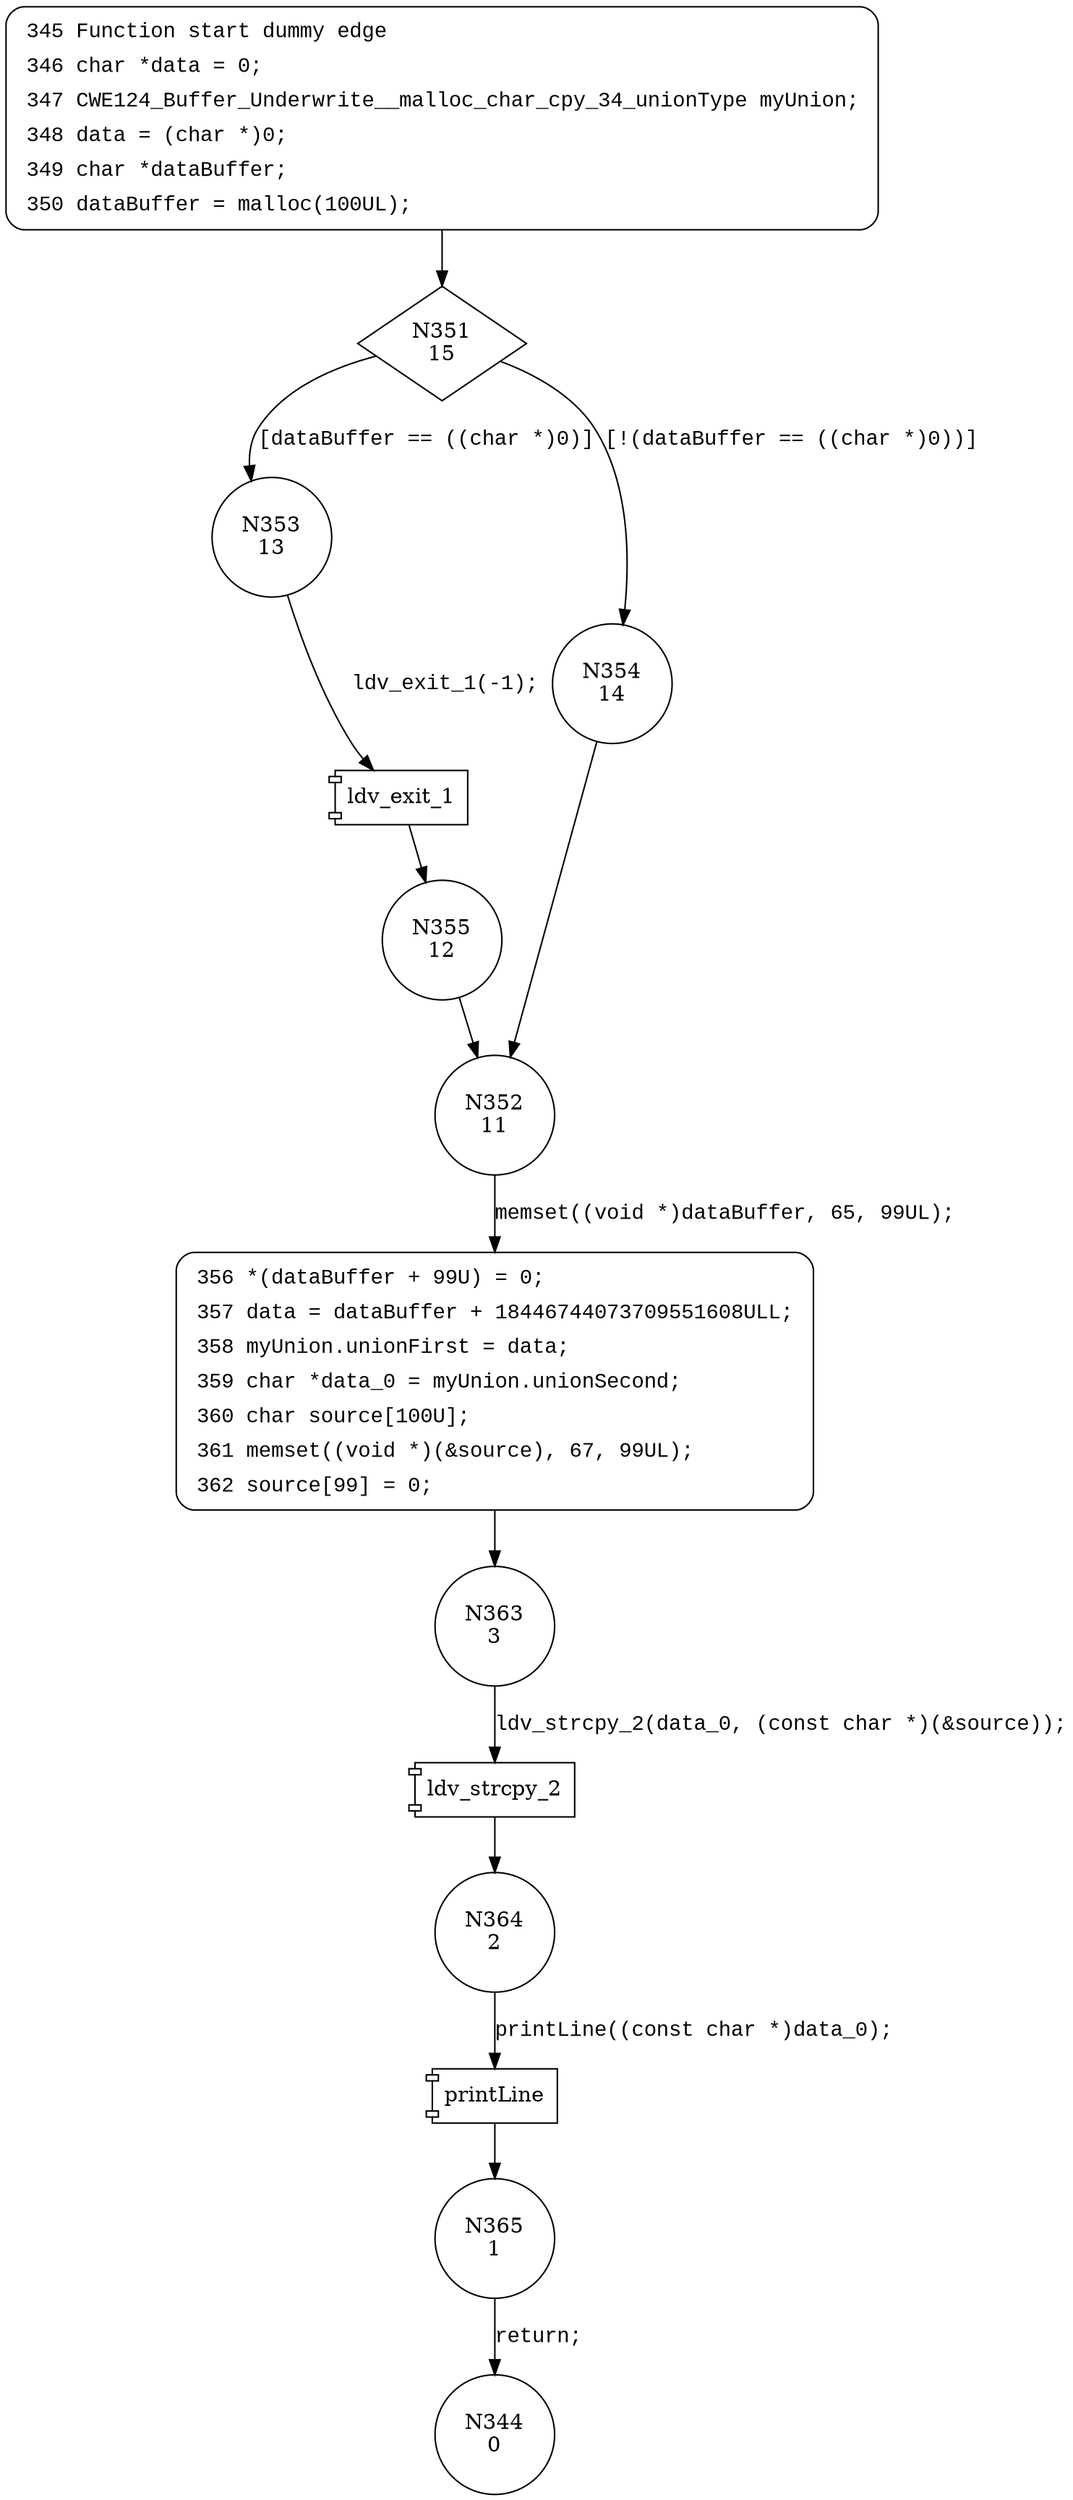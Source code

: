 digraph CWE124_Buffer_Underwrite__malloc_char_cpy_34_bad {
351 [shape="diamond" label="N351\n15"]
353 [shape="circle" label="N353\n13"]
354 [shape="circle" label="N354\n14"]
352 [shape="circle" label="N352\n11"]
356 [shape="circle" label="N356\n10"]
363 [shape="circle" label="N363\n3"]
364 [shape="circle" label="N364\n2"]
365 [shape="circle" label="N365\n1"]
355 [shape="circle" label="N355\n12"]
344 [shape="circle" label="N344\n0"]
345 [style="filled,bold" penwidth="1" fillcolor="white" fontname="Courier New" shape="Mrecord" label=<<table border="0" cellborder="0" cellpadding="3" bgcolor="white"><tr><td align="right">345</td><td align="left">Function start dummy edge</td></tr><tr><td align="right">346</td><td align="left">char *data = 0;</td></tr><tr><td align="right">347</td><td align="left">CWE124_Buffer_Underwrite__malloc_char_cpy_34_unionType myUnion;</td></tr><tr><td align="right">348</td><td align="left">data = (char *)0;</td></tr><tr><td align="right">349</td><td align="left">char *dataBuffer;</td></tr><tr><td align="right">350</td><td align="left">dataBuffer = malloc(100UL);</td></tr></table>>]
345 -> 351[label=""]
356 [style="filled,bold" penwidth="1" fillcolor="white" fontname="Courier New" shape="Mrecord" label=<<table border="0" cellborder="0" cellpadding="3" bgcolor="white"><tr><td align="right">356</td><td align="left">*(dataBuffer + 99U) = 0;</td></tr><tr><td align="right">357</td><td align="left">data = dataBuffer + 18446744073709551608ULL;</td></tr><tr><td align="right">358</td><td align="left">myUnion.unionFirst = data;</td></tr><tr><td align="right">359</td><td align="left">char *data_0 = myUnion.unionSecond;</td></tr><tr><td align="right">360</td><td align="left">char source[100U];</td></tr><tr><td align="right">361</td><td align="left">memset((void *)(&amp;source), 67, 99UL);</td></tr><tr><td align="right">362</td><td align="left">source[99] = 0;</td></tr></table>>]
356 -> 363[label=""]
351 -> 353 [label="[dataBuffer == ((char *)0)]" fontname="Courier New"]
351 -> 354 [label="[!(dataBuffer == ((char *)0))]" fontname="Courier New"]
352 -> 356 [label="memset((void *)dataBuffer, 65, 99UL);" fontname="Courier New"]
100018 [shape="component" label="ldv_strcpy_2"]
363 -> 100018 [label="ldv_strcpy_2(data_0, (const char *)(&source));" fontname="Courier New"]
100018 -> 364 [label="" fontname="Courier New"]
100019 [shape="component" label="printLine"]
364 -> 100019 [label="printLine((const char *)data_0);" fontname="Courier New"]
100019 -> 365 [label="" fontname="Courier New"]
100020 [shape="component" label="ldv_exit_1"]
353 -> 100020 [label="ldv_exit_1(-1);" fontname="Courier New"]
100020 -> 355 [label="" fontname="Courier New"]
354 -> 352 [label="" fontname="Courier New"]
365 -> 344 [label="return;" fontname="Courier New"]
355 -> 352 [label="" fontname="Courier New"]
}